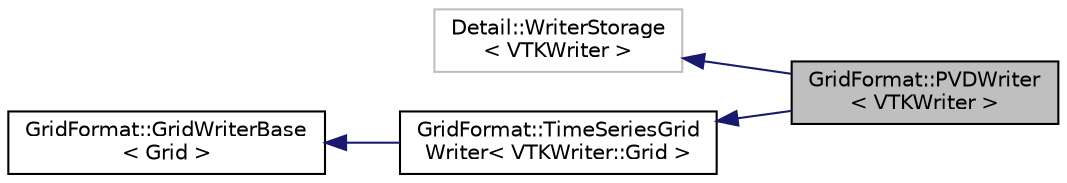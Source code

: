 digraph "GridFormat::PVDWriter&lt; VTKWriter &gt;"
{
 // LATEX_PDF_SIZE
  edge [fontname="Helvetica",fontsize="10",labelfontname="Helvetica",labelfontsize="10"];
  node [fontname="Helvetica",fontsize="10",shape=record];
  rankdir="LR";
  Node1 [label="GridFormat::PVDWriter\l\< VTKWriter \>",height=0.2,width=0.4,color="black", fillcolor="grey75", style="filled", fontcolor="black",tooltip="Writer for .pvd time-series file format."];
  Node2 -> Node1 [dir="back",color="midnightblue",fontsize="10",style="solid",fontname="Helvetica"];
  Node2 [label="Detail::WriterStorage\l\< VTKWriter \>",height=0.2,width=0.4,color="grey75", fillcolor="white", style="filled",tooltip=" "];
  Node3 -> Node1 [dir="back",color="midnightblue",fontsize="10",style="solid",fontname="Helvetica"];
  Node3 [label="GridFormat::TimeSeriesGrid\lWriter\< VTKWriter::Grid \>",height=0.2,width=0.4,color="black", fillcolor="white", style="filled",URL="$classGridFormat_1_1TimeSeriesGridWriter.html",tooltip=" "];
  Node4 -> Node3 [dir="back",color="midnightblue",fontsize="10",style="solid",fontname="Helvetica"];
  Node4 [label="GridFormat::GridWriterBase\l\< Grid \>",height=0.2,width=0.4,color="black", fillcolor="white", style="filled",URL="$classGridFormat_1_1GridWriterBase.html",tooltip="Base class for all writer implementations."];
}
